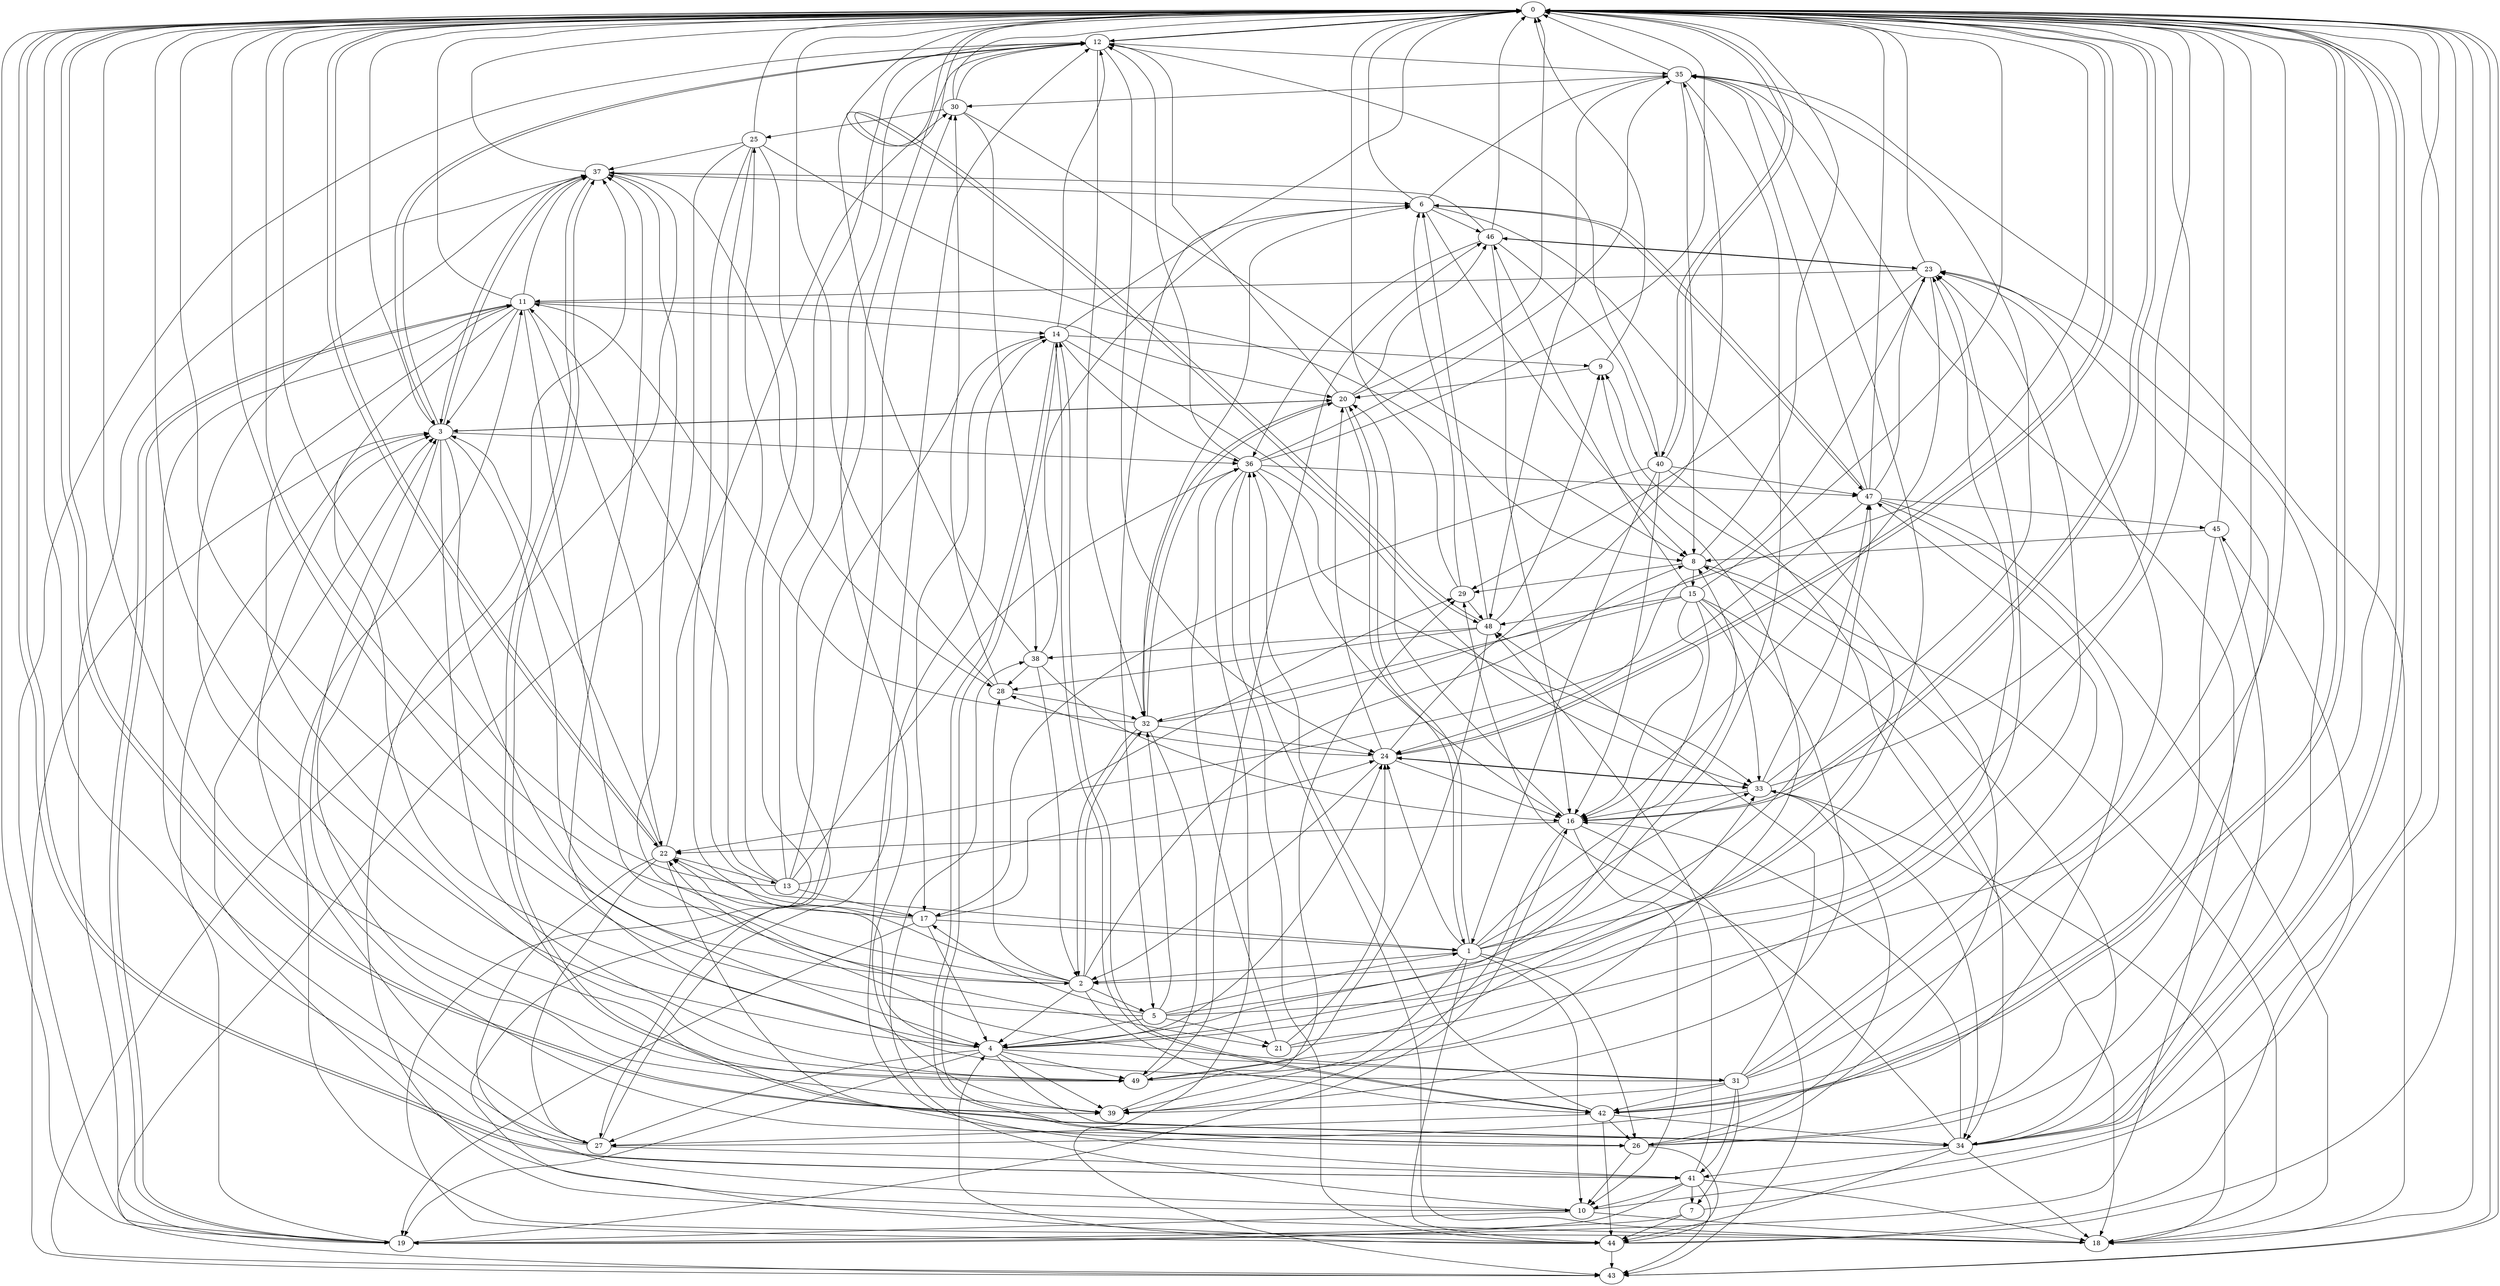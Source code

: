 strict digraph "" {
	0	 [component_delay=3];
	12	 [component_delay=3];
	0 -> 12	 [wire_delay=1];
	16	 [component_delay=3];
	0 -> 16	 [wire_delay=1];
	22	 [component_delay=3];
	0 -> 22	 [wire_delay=1];
	24	 [component_delay=3];
	0 -> 24	 [wire_delay=1];
	34	 [component_delay=3];
	0 -> 34	 [wire_delay=1];
	39	 [component_delay=3];
	0 -> 39	 [wire_delay=1];
	40	 [component_delay=3];
	0 -> 40	 [wire_delay=1];
	41	 [component_delay=3];
	0 -> 41	 [wire_delay=1];
	42	 [component_delay=3];
	0 -> 42	 [wire_delay=1];
	43	 [component_delay=3];
	0 -> 43	 [wire_delay=1];
	48	 [component_delay=3];
	0 -> 48	 [wire_delay=1];
	1	 [component_delay=3];
	1 -> 0	 [wire_delay=1];
	2	 [component_delay=3];
	1 -> 2	 [wire_delay=1];
	8	 [component_delay=3];
	1 -> 8	 [wire_delay=1];
	10	 [component_delay=3];
	1 -> 10	 [wire_delay=1];
	20	 [component_delay=3];
	1 -> 20	 [wire_delay=1];
	1 -> 24	 [wire_delay=1];
	26	 [component_delay=3];
	1 -> 26	 [wire_delay=1];
	33	 [component_delay=3];
	1 -> 33	 [wire_delay=1];
	1 -> 39	 [wire_delay=1];
	44	 [component_delay=3];
	1 -> 44	 [wire_delay=1];
	47	 [component_delay=3];
	1 -> 47	 [wire_delay=1];
	2 -> 0	 [wire_delay=1];
	4	 [component_delay=3];
	2 -> 4	 [wire_delay=1];
	5	 [component_delay=3];
	2 -> 5	 [wire_delay=1];
	2 -> 8	 [wire_delay=1];
	2 -> 22	 [wire_delay=1];
	28	 [component_delay=3];
	2 -> 28	 [wire_delay=1];
	32	 [component_delay=3];
	2 -> 32	 [wire_delay=1];
	37	 [component_delay=3];
	2 -> 37	 [wire_delay=1];
	2 -> 42	 [wire_delay=1];
	3	 [component_delay=3];
	3 -> 0	 [wire_delay=1];
	3 -> 2	 [wire_delay=1];
	3 -> 4	 [wire_delay=1];
	3 -> 12	 [wire_delay=1];
	3 -> 20	 [wire_delay=1];
	36	 [component_delay=3];
	3 -> 36	 [wire_delay=1];
	3 -> 37	 [wire_delay=1];
	3 -> 39	 [wire_delay=1];
	49	 [component_delay=3];
	3 -> 49	 [wire_delay=1];
	4 -> 0	 [wire_delay=1];
	19	 [component_delay=3];
	4 -> 19	 [wire_delay=1];
	23	 [component_delay=3];
	4 -> 23	 [wire_delay=1];
	4 -> 24	 [wire_delay=1];
	27	 [component_delay=3];
	4 -> 27	 [wire_delay=1];
	31	 [component_delay=3];
	4 -> 31	 [wire_delay=1];
	4 -> 33	 [wire_delay=1];
	4 -> 34	 [wire_delay=1];
	4 -> 39	 [wire_delay=1];
	4 -> 49	 [wire_delay=1];
	5 -> 0	 [wire_delay=1];
	5 -> 1	 [wire_delay=1];
	5 -> 4	 [wire_delay=1];
	17	 [component_delay=3];
	5 -> 17	 [wire_delay=1];
	21	 [component_delay=3];
	5 -> 21	 [wire_delay=1];
	5 -> 23	 [wire_delay=1];
	5 -> 32	 [wire_delay=1];
	35	 [component_delay=3];
	5 -> 35	 [wire_delay=1];
	6	 [component_delay=3];
	6 -> 0	 [wire_delay=1];
	6 -> 5	 [wire_delay=1];
	6 -> 8	 [wire_delay=1];
	6 -> 26	 [wire_delay=1];
	6 -> 35	 [wire_delay=1];
	46	 [component_delay=3];
	6 -> 46	 [wire_delay=1];
	6 -> 47	 [wire_delay=1];
	7	 [component_delay=3];
	7 -> 0	 [wire_delay=1];
	7 -> 19	 [wire_delay=1];
	7 -> 44	 [wire_delay=1];
	8 -> 0	 [wire_delay=1];
	15	 [component_delay=3];
	8 -> 15	 [wire_delay=1];
	18	 [component_delay=3];
	8 -> 18	 [wire_delay=1];
	29	 [component_delay=3];
	8 -> 29	 [wire_delay=1];
	9	 [component_delay=3];
	9 -> 0	 [wire_delay=1];
	9 -> 20	 [wire_delay=1];
	10 -> 0	 [wire_delay=1];
	10 -> 3	 [wire_delay=1];
	10 -> 18	 [wire_delay=1];
	10 -> 19	 [wire_delay=1];
	38	 [component_delay=3];
	10 -> 38	 [wire_delay=1];
	11	 [component_delay=3];
	11 -> 0	 [wire_delay=1];
	11 -> 3	 [wire_delay=1];
	11 -> 4	 [wire_delay=1];
	14	 [component_delay=3];
	11 -> 14	 [wire_delay=1];
	11 -> 19	 [wire_delay=1];
	11 -> 20	 [wire_delay=1];
	11 -> 21	 [wire_delay=1];
	11 -> 22	 [wire_delay=1];
	11 -> 37	 [wire_delay=1];
	11 -> 49	 [wire_delay=1];
	12 -> 0	 [wire_delay=1];
	12 -> 3	 [wire_delay=1];
	12 -> 19	 [wire_delay=1];
	12 -> 24	 [wire_delay=1];
	12 -> 27	 [wire_delay=1];
	12 -> 32	 [wire_delay=1];
	12 -> 35	 [wire_delay=1];
	13	 [component_delay=3];
	13 -> 0	 [wire_delay=1];
	13 -> 11	 [wire_delay=1];
	13 -> 12	 [wire_delay=1];
	13 -> 14	 [wire_delay=1];
	13 -> 17	 [wire_delay=1];
	13 -> 24	 [wire_delay=1];
	25	 [component_delay=3];
	13 -> 25	 [wire_delay=1];
	13 -> 36	 [wire_delay=1];
	14 -> 0	 [wire_delay=1];
	14 -> 9	 [wire_delay=1];
	14 -> 12	 [wire_delay=1];
	14 -> 17	 [wire_delay=1];
	14 -> 26	 [wire_delay=1];
	14 -> 33	 [wire_delay=1];
	14 -> 36	 [wire_delay=1];
	14 -> 42	 [wire_delay=1];
	15 -> 0	 [wire_delay=1];
	15 -> 4	 [wire_delay=1];
	15 -> 16	 [wire_delay=1];
	15 -> 32	 [wire_delay=1];
	15 -> 33	 [wire_delay=1];
	15 -> 34	 [wire_delay=1];
	15 -> 39	 [wire_delay=1];
	15 -> 46	 [wire_delay=1];
	15 -> 48	 [wire_delay=1];
	16 -> 0	 [wire_delay=1];
	16 -> 10	 [wire_delay=1];
	16 -> 20	 [wire_delay=1];
	16 -> 22	 [wire_delay=1];
	16 -> 39	 [wire_delay=1];
	16 -> 43	 [wire_delay=1];
	17 -> 0	 [wire_delay=1];
	17 -> 1	 [wire_delay=1];
	17 -> 4	 [wire_delay=1];
	17 -> 19	 [wire_delay=1];
	17 -> 22	 [wire_delay=1];
	17 -> 29	 [wire_delay=1];
	18 -> 0	 [wire_delay=1];
	18 -> 11	 [wire_delay=1];
	18 -> 36	 [wire_delay=1];
	18 -> 37	 [wire_delay=1];
	19 -> 0	 [wire_delay=1];
	19 -> 3	 [wire_delay=1];
	19 -> 11	 [wire_delay=1];
	19 -> 16	 [wire_delay=1];
	19 -> 37	 [wire_delay=1];
	20 -> 0	 [wire_delay=1];
	20 -> 1	 [wire_delay=1];
	20 -> 3	 [wire_delay=1];
	20 -> 12	 [wire_delay=1];
	20 -> 32	 [wire_delay=1];
	20 -> 46	 [wire_delay=1];
	21 -> 0	 [wire_delay=1];
	21 -> 9	 [wire_delay=1];
	21 -> 24	 [wire_delay=1];
	21 -> 36	 [wire_delay=1];
	22 -> 0	 [wire_delay=1];
	22 -> 3	 [wire_delay=1];
	22 -> 10	 [wire_delay=1];
	22 -> 13	 [wire_delay=1];
	22 -> 26	 [wire_delay=1];
	22 -> 27	 [wire_delay=1];
	30	 [component_delay=3];
	22 -> 30	 [wire_delay=1];
	23 -> 0	 [wire_delay=1];
	23 -> 11	 [wire_delay=1];
	23 -> 16	 [wire_delay=1];
	23 -> 24	 [wire_delay=1];
	23 -> 29	 [wire_delay=1];
	23 -> 46	 [wire_delay=1];
	24 -> 0	 [wire_delay=1];
	24 -> 2	 [wire_delay=1];
	24 -> 16	 [wire_delay=1];
	24 -> 20	 [wire_delay=1];
	24 -> 28	 [wire_delay=1];
	24 -> 33	 [wire_delay=1];
	24 -> 35	 [wire_delay=1];
	25 -> 0	 [wire_delay=1];
	25 -> 1	 [wire_delay=1];
	25 -> 4	 [wire_delay=1];
	25 -> 8	 [wire_delay=1];
	25 -> 37	 [wire_delay=1];
	25 -> 43	 [wire_delay=1];
	25 -> 44	 [wire_delay=1];
	26 -> 0	 [wire_delay=1];
	26 -> 10	 [wire_delay=1];
	26 -> 14	 [wire_delay=1];
	26 -> 23	 [wire_delay=1];
	26 -> 33	 [wire_delay=1];
	26 -> 44	 [wire_delay=1];
	27 -> 0	 [wire_delay=1];
	27 -> 3	 [wire_delay=1];
	27 -> 11	 [wire_delay=1];
	27 -> 14	 [wire_delay=1];
	27 -> 41	 [wire_delay=1];
	28 -> 0	 [wire_delay=1];
	28 -> 30	 [wire_delay=1];
	28 -> 32	 [wire_delay=1];
	29 -> 0	 [wire_delay=1];
	29 -> 6	 [wire_delay=1];
	29 -> 48	 [wire_delay=1];
	30 -> 0	 [wire_delay=1];
	30 -> 8	 [wire_delay=1];
	30 -> 12	 [wire_delay=1];
	30 -> 25	 [wire_delay=1];
	30 -> 38	 [wire_delay=1];
	31 -> 0	 [wire_delay=1];
	31 -> 7	 [wire_delay=1];
	31 -> 22	 [wire_delay=1];
	31 -> 23	 [wire_delay=1];
	31 -> 37	 [wire_delay=1];
	31 -> 39	 [wire_delay=1];
	31 -> 41	 [wire_delay=1];
	31 -> 42	 [wire_delay=1];
	31 -> 47	 [wire_delay=1];
	31 -> 48	 [wire_delay=1];
	32 -> 0	 [wire_delay=1];
	32 -> 2	 [wire_delay=1];
	32 -> 6	 [wire_delay=1];
	32 -> 11	 [wire_delay=1];
	32 -> 20	 [wire_delay=1];
	32 -> 24	 [wire_delay=1];
	32 -> 49	 [wire_delay=1];
	33 -> 0	 [wire_delay=1];
	33 -> 16	 [wire_delay=1];
	33 -> 18	 [wire_delay=1];
	33 -> 24	 [wire_delay=1];
	33 -> 34	 [wire_delay=1];
	33 -> 35	 [wire_delay=1];
	33 -> 47	 [wire_delay=1];
	34 -> 0	 [wire_delay=1];
	34 -> 3	 [wire_delay=1];
	34 -> 8	 [wire_delay=1];
	34 -> 16	 [wire_delay=1];
	34 -> 18	 [wire_delay=1];
	34 -> 23	 [wire_delay=1];
	34 -> 29	 [wire_delay=1];
	34 -> 37	 [wire_delay=1];
	34 -> 41	 [wire_delay=1];
	34 -> 44	 [wire_delay=1];
	35 -> 0	 [wire_delay=1];
	35 -> 2	 [wire_delay=1];
	35 -> 8	 [wire_delay=1];
	35 -> 18	 [wire_delay=1];
	35 -> 19	 [wire_delay=1];
	35 -> 30	 [wire_delay=1];
	35 -> 48	 [wire_delay=1];
	36 -> 0	 [wire_delay=1];
	36 -> 12	 [wire_delay=1];
	36 -> 16	 [wire_delay=1];
	36 -> 33	 [wire_delay=1];
	36 -> 35	 [wire_delay=1];
	36 -> 43	 [wire_delay=1];
	36 -> 44	 [wire_delay=1];
	36 -> 47	 [wire_delay=1];
	37 -> 0	 [wire_delay=1];
	37 -> 3	 [wire_delay=1];
	37 -> 6	 [wire_delay=1];
	37 -> 28	 [wire_delay=1];
	37 -> 34	 [wire_delay=1];
	37 -> 43	 [wire_delay=1];
	37 -> 49	 [wire_delay=1];
	38 -> 0	 [wire_delay=1];
	38 -> 2	 [wire_delay=1];
	38 -> 6	 [wire_delay=1];
	38 -> 16	 [wire_delay=1];
	38 -> 28	 [wire_delay=1];
	39 -> 0	 [wire_delay=1];
	39 -> 12	 [wire_delay=1];
	39 -> 29	 [wire_delay=1];
	40 -> 0	 [wire_delay=1];
	40 -> 1	 [wire_delay=1];
	40 -> 12	 [wire_delay=1];
	40 -> 16	 [wire_delay=1];
	40 -> 17	 [wire_delay=1];
	40 -> 18	 [wire_delay=1];
	40 -> 47	 [wire_delay=1];
	41 -> 0	 [wire_delay=1];
	41 -> 7	 [wire_delay=1];
	41 -> 10	 [wire_delay=1];
	41 -> 12	 [wire_delay=1];
	41 -> 18	 [wire_delay=1];
	41 -> 19	 [wire_delay=1];
	41 -> 43	 [wire_delay=1];
	41 -> 48	 [wire_delay=1];
	42 -> 0	 [wire_delay=1];
	42 -> 14	 [wire_delay=1];
	42 -> 26	 [wire_delay=1];
	42 -> 27	 [wire_delay=1];
	42 -> 34	 [wire_delay=1];
	42 -> 36	 [wire_delay=1];
	42 -> 44	 [wire_delay=1];
	43 -> 0	 [wire_delay=1];
	43 -> 3	 [wire_delay=1];
	44 -> 0	 [wire_delay=1];
	44 -> 4	 [wire_delay=1];
	44 -> 30	 [wire_delay=1];
	44 -> 43	 [wire_delay=1];
	45	 [component_delay=3];
	44 -> 45	 [wire_delay=1];
	45 -> 0	 [wire_delay=1];
	45 -> 8	 [wire_delay=1];
	45 -> 34	 [wire_delay=1];
	45 -> 42	 [wire_delay=1];
	46 -> 0	 [wire_delay=1];
	46 -> 16	 [wire_delay=1];
	46 -> 23	 [wire_delay=1];
	46 -> 36	 [wire_delay=1];
	46 -> 37	 [wire_delay=1];
	46 -> 40	 [wire_delay=1];
	47 -> 0	 [wire_delay=1];
	47 -> 6	 [wire_delay=1];
	47 -> 18	 [wire_delay=1];
	47 -> 22	 [wire_delay=1];
	47 -> 23	 [wire_delay=1];
	47 -> 27	 [wire_delay=1];
	47 -> 35	 [wire_delay=1];
	47 -> 45	 [wire_delay=1];
	48 -> 0	 [wire_delay=1];
	48 -> 6	 [wire_delay=1];
	48 -> 9	 [wire_delay=1];
	48 -> 28	 [wire_delay=1];
	48 -> 38	 [wire_delay=1];
	48 -> 49	 [wire_delay=1];
	49 -> 0	 [wire_delay=1];
	49 -> 9	 [wire_delay=1];
	49 -> 23	 [wire_delay=1];
	49 -> 46	 [wire_delay=1];
}
